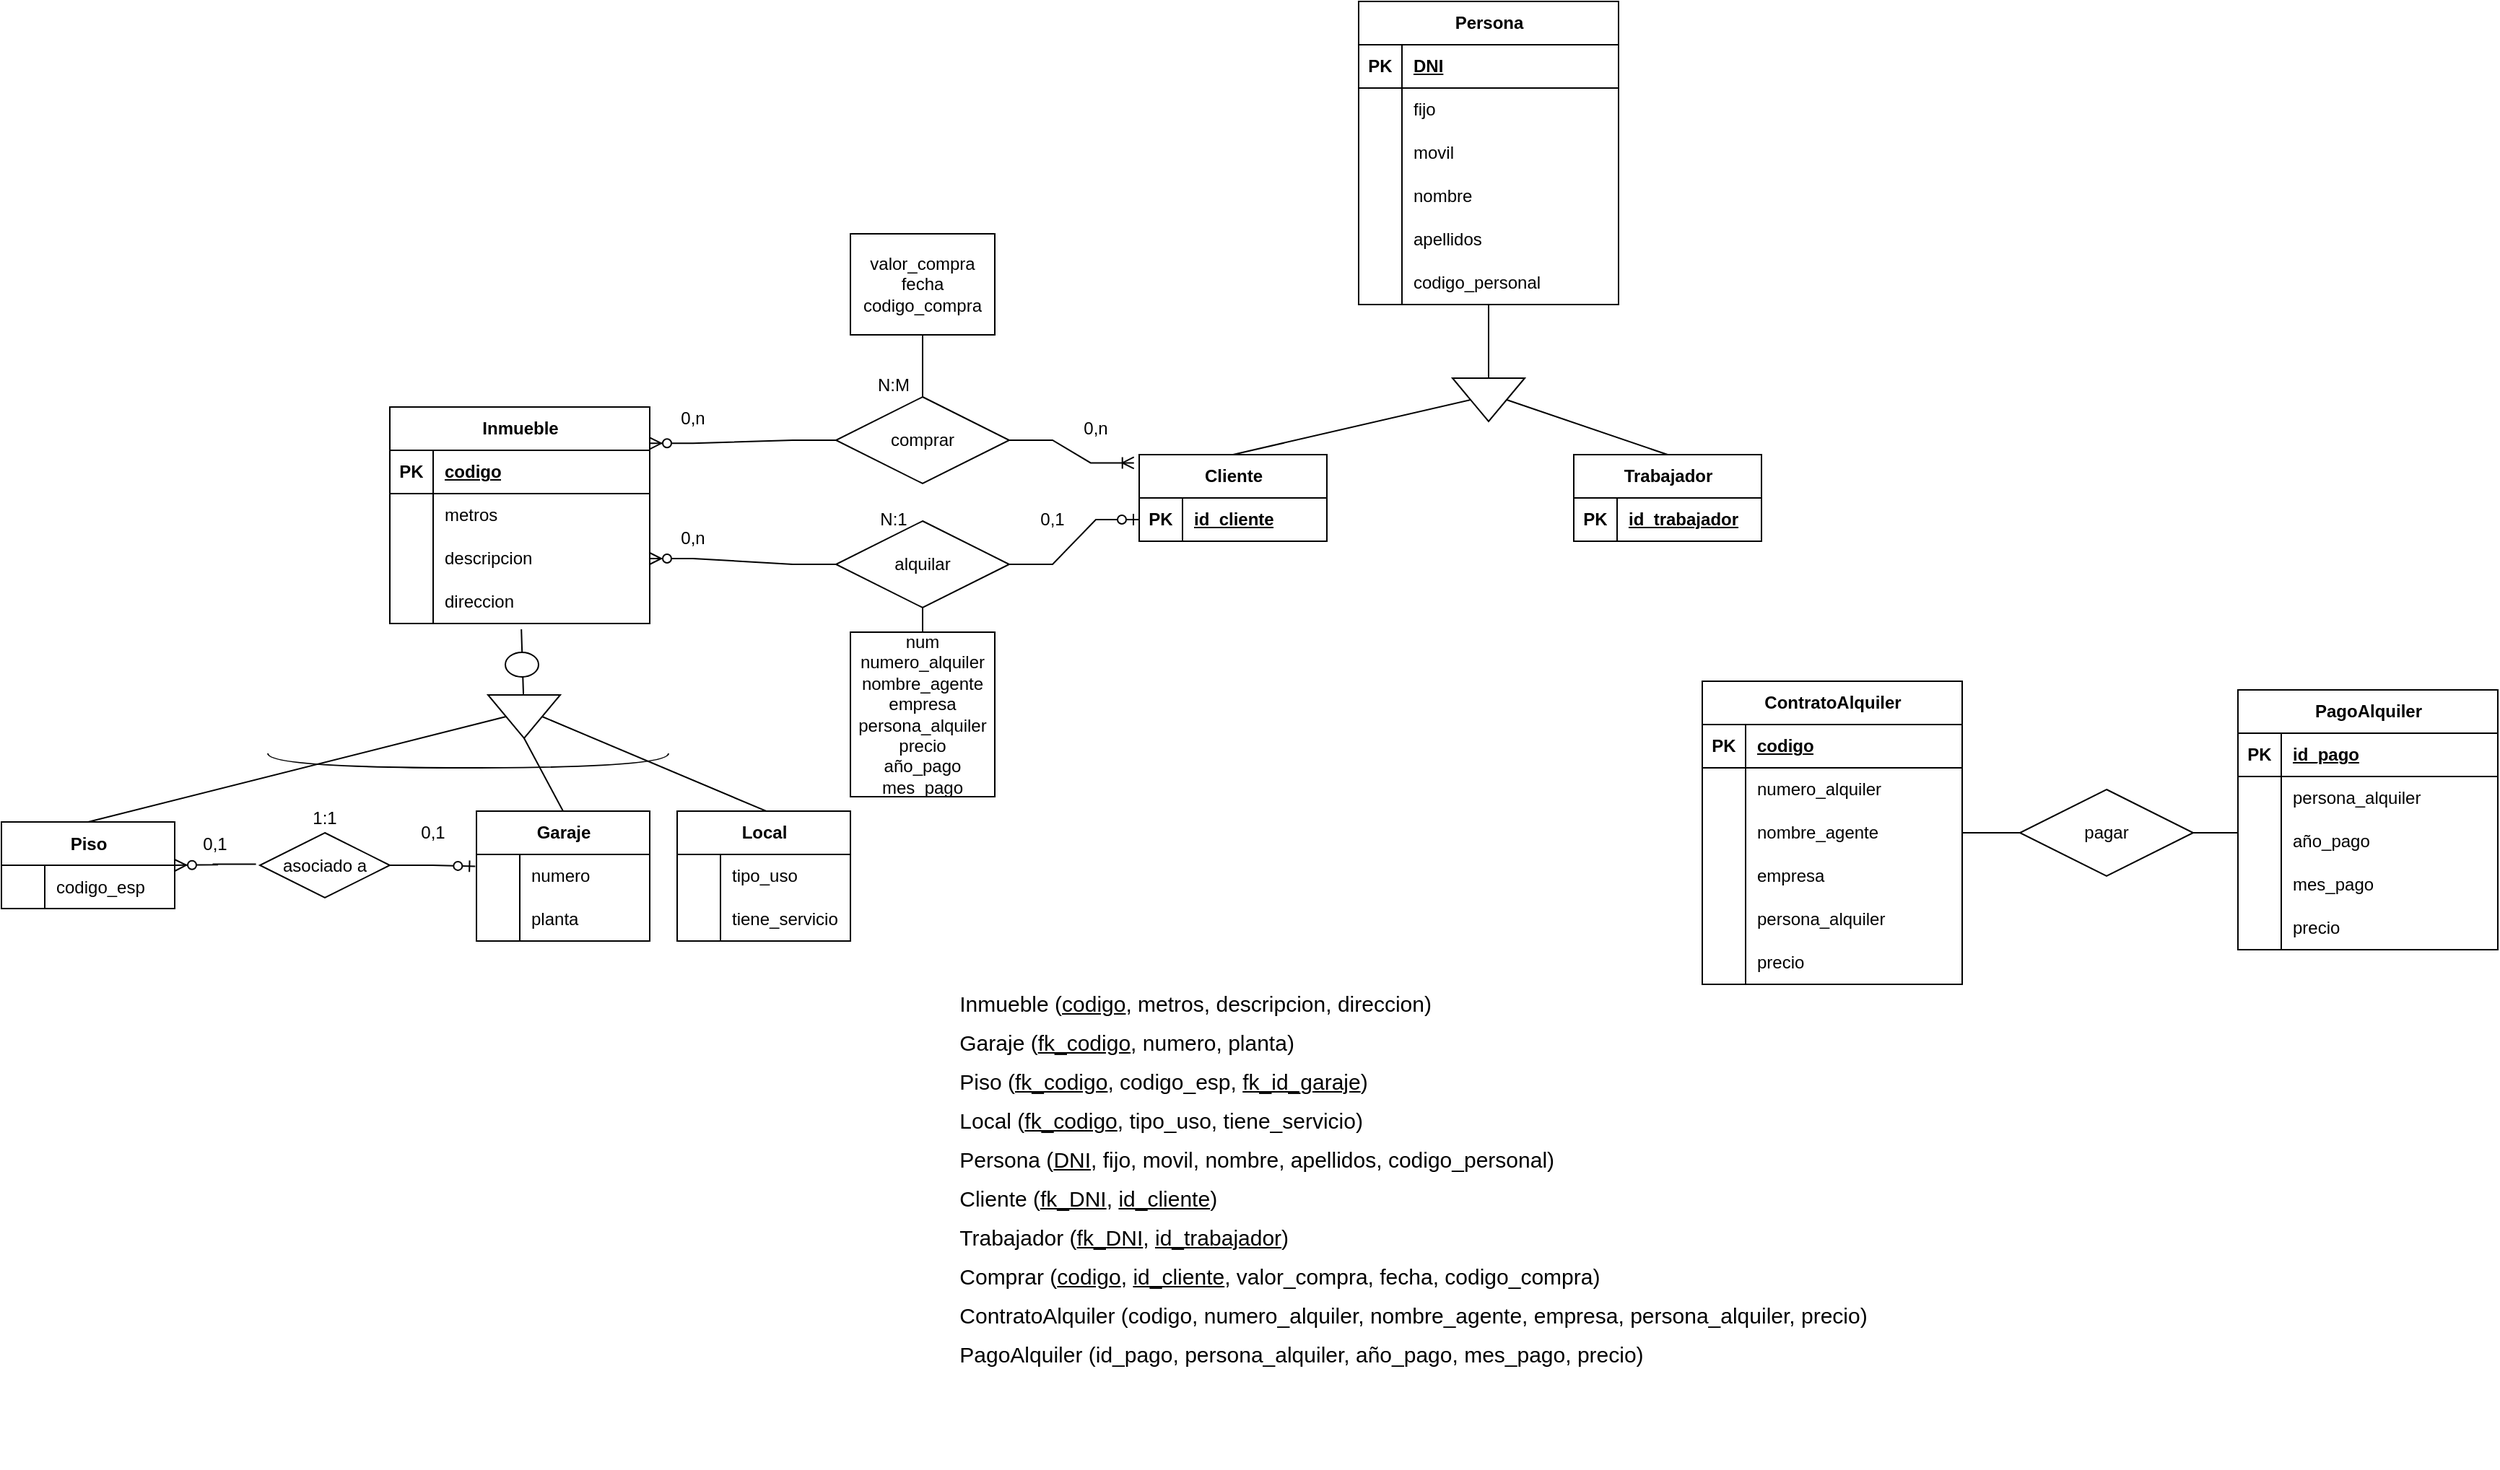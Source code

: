 <mxfile version="22.0.4" type="github">
  <diagram name="Page-1" id="FniZ9Z88-A0R60bmJ7kr">
    <mxGraphModel dx="2534" dy="1391" grid="1" gridSize="10" guides="1" tooltips="1" connect="1" arrows="1" fold="1" page="1" pageScale="1" pageWidth="827" pageHeight="1169" math="0" shadow="0">
      <root>
        <mxCell id="0" />
        <mxCell id="1" parent="0" />
        <mxCell id="lP4A1eq5XZ4R8JxoJVn--1" value="Inmueble" style="shape=table;startSize=30;container=1;collapsible=1;childLayout=tableLayout;fixedRows=1;rowLines=0;fontStyle=1;align=center;resizeLast=1;html=1;" parent="1" vertex="1">
          <mxGeometry x="321" y="360" width="180" height="150" as="geometry" />
        </mxCell>
        <mxCell id="lP4A1eq5XZ4R8JxoJVn--2" value="" style="shape=tableRow;horizontal=0;startSize=0;swimlaneHead=0;swimlaneBody=0;fillColor=none;collapsible=0;dropTarget=0;points=[[0,0.5],[1,0.5]];portConstraint=eastwest;top=0;left=0;right=0;bottom=1;" parent="lP4A1eq5XZ4R8JxoJVn--1" vertex="1">
          <mxGeometry y="30" width="180" height="30" as="geometry" />
        </mxCell>
        <mxCell id="lP4A1eq5XZ4R8JxoJVn--3" value="PK" style="shape=partialRectangle;connectable=0;fillColor=none;top=0;left=0;bottom=0;right=0;fontStyle=1;overflow=hidden;whiteSpace=wrap;html=1;" parent="lP4A1eq5XZ4R8JxoJVn--2" vertex="1">
          <mxGeometry width="30" height="30" as="geometry">
            <mxRectangle width="30" height="30" as="alternateBounds" />
          </mxGeometry>
        </mxCell>
        <mxCell id="lP4A1eq5XZ4R8JxoJVn--4" value="codigo" style="shape=partialRectangle;connectable=0;fillColor=none;top=0;left=0;bottom=0;right=0;align=left;spacingLeft=6;fontStyle=5;overflow=hidden;whiteSpace=wrap;html=1;" parent="lP4A1eq5XZ4R8JxoJVn--2" vertex="1">
          <mxGeometry x="30" width="150" height="30" as="geometry">
            <mxRectangle width="150" height="30" as="alternateBounds" />
          </mxGeometry>
        </mxCell>
        <mxCell id="lP4A1eq5XZ4R8JxoJVn--5" value="" style="shape=tableRow;horizontal=0;startSize=0;swimlaneHead=0;swimlaneBody=0;fillColor=none;collapsible=0;dropTarget=0;points=[[0,0.5],[1,0.5]];portConstraint=eastwest;top=0;left=0;right=0;bottom=0;" parent="lP4A1eq5XZ4R8JxoJVn--1" vertex="1">
          <mxGeometry y="60" width="180" height="30" as="geometry" />
        </mxCell>
        <mxCell id="lP4A1eq5XZ4R8JxoJVn--6" value="" style="shape=partialRectangle;connectable=0;fillColor=none;top=0;left=0;bottom=0;right=0;editable=1;overflow=hidden;whiteSpace=wrap;html=1;" parent="lP4A1eq5XZ4R8JxoJVn--5" vertex="1">
          <mxGeometry width="30" height="30" as="geometry">
            <mxRectangle width="30" height="30" as="alternateBounds" />
          </mxGeometry>
        </mxCell>
        <mxCell id="lP4A1eq5XZ4R8JxoJVn--7" value="metros" style="shape=partialRectangle;connectable=0;fillColor=none;top=0;left=0;bottom=0;right=0;align=left;spacingLeft=6;overflow=hidden;whiteSpace=wrap;html=1;" parent="lP4A1eq5XZ4R8JxoJVn--5" vertex="1">
          <mxGeometry x="30" width="150" height="30" as="geometry">
            <mxRectangle width="150" height="30" as="alternateBounds" />
          </mxGeometry>
        </mxCell>
        <mxCell id="lP4A1eq5XZ4R8JxoJVn--8" value="" style="shape=tableRow;horizontal=0;startSize=0;swimlaneHead=0;swimlaneBody=0;fillColor=none;collapsible=0;dropTarget=0;points=[[0,0.5],[1,0.5]];portConstraint=eastwest;top=0;left=0;right=0;bottom=0;" parent="lP4A1eq5XZ4R8JxoJVn--1" vertex="1">
          <mxGeometry y="90" width="180" height="30" as="geometry" />
        </mxCell>
        <mxCell id="lP4A1eq5XZ4R8JxoJVn--9" value="" style="shape=partialRectangle;connectable=0;fillColor=none;top=0;left=0;bottom=0;right=0;editable=1;overflow=hidden;whiteSpace=wrap;html=1;" parent="lP4A1eq5XZ4R8JxoJVn--8" vertex="1">
          <mxGeometry width="30" height="30" as="geometry">
            <mxRectangle width="30" height="30" as="alternateBounds" />
          </mxGeometry>
        </mxCell>
        <mxCell id="lP4A1eq5XZ4R8JxoJVn--10" value="descripcion" style="shape=partialRectangle;connectable=0;fillColor=none;top=0;left=0;bottom=0;right=0;align=left;spacingLeft=6;overflow=hidden;whiteSpace=wrap;html=1;" parent="lP4A1eq5XZ4R8JxoJVn--8" vertex="1">
          <mxGeometry x="30" width="150" height="30" as="geometry">
            <mxRectangle width="150" height="30" as="alternateBounds" />
          </mxGeometry>
        </mxCell>
        <mxCell id="lP4A1eq5XZ4R8JxoJVn--11" value="" style="shape=tableRow;horizontal=0;startSize=0;swimlaneHead=0;swimlaneBody=0;fillColor=none;collapsible=0;dropTarget=0;points=[[0,0.5],[1,0.5]];portConstraint=eastwest;top=0;left=0;right=0;bottom=0;" parent="lP4A1eq5XZ4R8JxoJVn--1" vertex="1">
          <mxGeometry y="120" width="180" height="30" as="geometry" />
        </mxCell>
        <mxCell id="lP4A1eq5XZ4R8JxoJVn--12" value="" style="shape=partialRectangle;connectable=0;fillColor=none;top=0;left=0;bottom=0;right=0;editable=1;overflow=hidden;whiteSpace=wrap;html=1;" parent="lP4A1eq5XZ4R8JxoJVn--11" vertex="1">
          <mxGeometry width="30" height="30" as="geometry">
            <mxRectangle width="30" height="30" as="alternateBounds" />
          </mxGeometry>
        </mxCell>
        <mxCell id="lP4A1eq5XZ4R8JxoJVn--13" value="direccion" style="shape=partialRectangle;connectable=0;fillColor=none;top=0;left=0;bottom=0;right=0;align=left;spacingLeft=6;overflow=hidden;whiteSpace=wrap;html=1;" parent="lP4A1eq5XZ4R8JxoJVn--11" vertex="1">
          <mxGeometry x="30" width="150" height="30" as="geometry">
            <mxRectangle width="150" height="30" as="alternateBounds" />
          </mxGeometry>
        </mxCell>
        <mxCell id="lP4A1eq5XZ4R8JxoJVn--14" value="Piso" style="shape=table;startSize=30;container=1;collapsible=1;childLayout=tableLayout;fixedRows=1;rowLines=0;fontStyle=1;align=center;resizeLast=1;html=1;" parent="1" vertex="1">
          <mxGeometry x="52" y="647.5" width="120" height="60" as="geometry" />
        </mxCell>
        <mxCell id="lP4A1eq5XZ4R8JxoJVn--18" value="" style="shape=tableRow;horizontal=0;startSize=0;swimlaneHead=0;swimlaneBody=0;fillColor=none;collapsible=0;dropTarget=0;points=[[0,0.5],[1,0.5]];portConstraint=eastwest;top=0;left=0;right=0;bottom=0;" parent="lP4A1eq5XZ4R8JxoJVn--14" vertex="1">
          <mxGeometry y="30" width="120" height="30" as="geometry" />
        </mxCell>
        <mxCell id="lP4A1eq5XZ4R8JxoJVn--19" value="" style="shape=partialRectangle;connectable=0;fillColor=none;top=0;left=0;bottom=0;right=0;editable=1;overflow=hidden;whiteSpace=wrap;html=1;" parent="lP4A1eq5XZ4R8JxoJVn--18" vertex="1">
          <mxGeometry width="30" height="30" as="geometry">
            <mxRectangle width="30" height="30" as="alternateBounds" />
          </mxGeometry>
        </mxCell>
        <mxCell id="lP4A1eq5XZ4R8JxoJVn--20" value="codigo_esp" style="shape=partialRectangle;connectable=0;fillColor=none;top=0;left=0;bottom=0;right=0;align=left;spacingLeft=6;overflow=hidden;whiteSpace=wrap;html=1;" parent="lP4A1eq5XZ4R8JxoJVn--18" vertex="1">
          <mxGeometry x="30" width="90" height="30" as="geometry">
            <mxRectangle width="90" height="30" as="alternateBounds" />
          </mxGeometry>
        </mxCell>
        <mxCell id="lP4A1eq5XZ4R8JxoJVn--41" value="Garaje" style="shape=table;startSize=30;container=1;collapsible=1;childLayout=tableLayout;fixedRows=1;rowLines=0;fontStyle=1;align=center;resizeLast=1;html=1;" parent="1" vertex="1">
          <mxGeometry x="381" y="640" width="120" height="90" as="geometry" />
        </mxCell>
        <mxCell id="lP4A1eq5XZ4R8JxoJVn--42" value="" style="shape=tableRow;horizontal=0;startSize=0;swimlaneHead=0;swimlaneBody=0;fillColor=none;collapsible=0;dropTarget=0;points=[[0,0.5],[1,0.5]];portConstraint=eastwest;top=0;left=0;right=0;bottom=0;" parent="lP4A1eq5XZ4R8JxoJVn--41" vertex="1">
          <mxGeometry y="30" width="120" height="30" as="geometry" />
        </mxCell>
        <mxCell id="lP4A1eq5XZ4R8JxoJVn--43" value="" style="shape=partialRectangle;connectable=0;fillColor=none;top=0;left=0;bottom=0;right=0;editable=1;overflow=hidden;whiteSpace=wrap;html=1;" parent="lP4A1eq5XZ4R8JxoJVn--42" vertex="1">
          <mxGeometry width="30" height="30" as="geometry">
            <mxRectangle width="30" height="30" as="alternateBounds" />
          </mxGeometry>
        </mxCell>
        <mxCell id="lP4A1eq5XZ4R8JxoJVn--44" value="numero" style="shape=partialRectangle;connectable=0;fillColor=none;top=0;left=0;bottom=0;right=0;align=left;spacingLeft=6;overflow=hidden;whiteSpace=wrap;html=1;" parent="lP4A1eq5XZ4R8JxoJVn--42" vertex="1">
          <mxGeometry x="30" width="90" height="30" as="geometry">
            <mxRectangle width="90" height="30" as="alternateBounds" />
          </mxGeometry>
        </mxCell>
        <mxCell id="lP4A1eq5XZ4R8JxoJVn--45" value="" style="shape=tableRow;horizontal=0;startSize=0;swimlaneHead=0;swimlaneBody=0;fillColor=none;collapsible=0;dropTarget=0;points=[[0,0.5],[1,0.5]];portConstraint=eastwest;top=0;left=0;right=0;bottom=0;" parent="lP4A1eq5XZ4R8JxoJVn--41" vertex="1">
          <mxGeometry y="60" width="120" height="30" as="geometry" />
        </mxCell>
        <mxCell id="lP4A1eq5XZ4R8JxoJVn--46" value="" style="shape=partialRectangle;connectable=0;fillColor=none;top=0;left=0;bottom=0;right=0;editable=1;overflow=hidden;whiteSpace=wrap;html=1;" parent="lP4A1eq5XZ4R8JxoJVn--45" vertex="1">
          <mxGeometry width="30" height="30" as="geometry">
            <mxRectangle width="30" height="30" as="alternateBounds" />
          </mxGeometry>
        </mxCell>
        <mxCell id="lP4A1eq5XZ4R8JxoJVn--47" value="planta" style="shape=partialRectangle;connectable=0;fillColor=none;top=0;left=0;bottom=0;right=0;align=left;spacingLeft=6;overflow=hidden;whiteSpace=wrap;html=1;" parent="lP4A1eq5XZ4R8JxoJVn--45" vertex="1">
          <mxGeometry x="30" width="90" height="30" as="geometry">
            <mxRectangle width="90" height="30" as="alternateBounds" />
          </mxGeometry>
        </mxCell>
        <mxCell id="lP4A1eq5XZ4R8JxoJVn--48" value="" style="triangle;whiteSpace=wrap;html=1;rotation=90;" parent="1" vertex="1">
          <mxGeometry x="399" y="549.5" width="30" height="50" as="geometry" />
        </mxCell>
        <mxCell id="lP4A1eq5XZ4R8JxoJVn--50" value="" style="endArrow=none;html=1;rounded=0;exitX=0.5;exitY=0;exitDx=0;exitDy=0;entryX=0.5;entryY=1;entryDx=0;entryDy=0;" parent="1" source="lP4A1eq5XZ4R8JxoJVn--14" target="lP4A1eq5XZ4R8JxoJVn--48" edge="1">
          <mxGeometry width="50" height="50" relative="1" as="geometry">
            <mxPoint x="390" y="570" as="sourcePoint" />
            <mxPoint x="440" y="520" as="targetPoint" />
          </mxGeometry>
        </mxCell>
        <mxCell id="lP4A1eq5XZ4R8JxoJVn--51" value="" style="endArrow=none;html=1;rounded=0;entryX=1;entryY=0.5;entryDx=0;entryDy=0;exitX=0.5;exitY=0;exitDx=0;exitDy=0;" parent="1" source="lP4A1eq5XZ4R8JxoJVn--41" target="lP4A1eq5XZ4R8JxoJVn--48" edge="1">
          <mxGeometry width="50" height="50" relative="1" as="geometry">
            <mxPoint x="417.231" y="642" as="sourcePoint" />
            <mxPoint x="412" y="570" as="targetPoint" />
          </mxGeometry>
        </mxCell>
        <mxCell id="lP4A1eq5XZ4R8JxoJVn--52" value="" style="endArrow=none;html=1;rounded=0;entryX=0.5;entryY=0;entryDx=0;entryDy=0;exitX=0.541;exitY=0.015;exitDx=0;exitDy=0;exitPerimeter=0;" parent="1" source="lP4A1eq5XZ4R8JxoJVn--118" target="lP4A1eq5XZ4R8JxoJVn--48" edge="1">
          <mxGeometry width="50" height="50" relative="1" as="geometry">
            <mxPoint x="428" y="652" as="sourcePoint" />
            <mxPoint x="424" y="585" as="targetPoint" />
          </mxGeometry>
        </mxCell>
        <mxCell id="lP4A1eq5XZ4R8JxoJVn--54" value="" style="shape=requiredInterface;html=1;verticalLabelPosition=bottom;sketch=0;rotation=90;" parent="1" vertex="1">
          <mxGeometry x="370.25" y="466.25" width="10" height="277.5" as="geometry" />
        </mxCell>
        <mxCell id="lP4A1eq5XZ4R8JxoJVn--61" value="" style="endArrow=none;html=1;rounded=0;entryX=0.506;entryY=1.134;entryDx=0;entryDy=0;entryPerimeter=0;" parent="1" source="lP4A1eq5XZ4R8JxoJVn--48" target="lP4A1eq5XZ4R8JxoJVn--11" edge="1">
          <mxGeometry width="50" height="50" relative="1" as="geometry">
            <mxPoint x="390" y="570" as="sourcePoint" />
            <mxPoint x="440" y="520" as="targetPoint" />
          </mxGeometry>
        </mxCell>
        <mxCell id="lP4A1eq5XZ4R8JxoJVn--57" value="" style="ellipse;whiteSpace=wrap;html=1;" parent="1" vertex="1">
          <mxGeometry x="401" y="530" width="23" height="17" as="geometry" />
        </mxCell>
        <mxCell id="lP4A1eq5XZ4R8JxoJVn--63" value="comprar" style="shape=rhombus;perimeter=rhombusPerimeter;whiteSpace=wrap;html=1;align=center;" parent="1" vertex="1">
          <mxGeometry x="630" y="353" width="120" height="60" as="geometry" />
        </mxCell>
        <mxCell id="lP4A1eq5XZ4R8JxoJVn--64" value="alquilar" style="shape=rhombus;perimeter=rhombusPerimeter;whiteSpace=wrap;html=1;align=center;" parent="1" vertex="1">
          <mxGeometry x="630" y="439" width="120" height="60" as="geometry" />
        </mxCell>
        <mxCell id="lP4A1eq5XZ4R8JxoJVn--66" value="" style="edgeStyle=entityRelationEdgeStyle;fontSize=12;html=1;endArrow=ERzeroToMany;endFill=1;rounded=0;entryX=1;entryY=-0.162;entryDx=0;entryDy=0;entryPerimeter=0;exitX=0;exitY=0.5;exitDx=0;exitDy=0;" parent="1" source="lP4A1eq5XZ4R8JxoJVn--63" target="lP4A1eq5XZ4R8JxoJVn--2" edge="1">
          <mxGeometry width="100" height="100" relative="1" as="geometry">
            <mxPoint x="360" y="490" as="sourcePoint" />
            <mxPoint x="460" y="390" as="targetPoint" />
          </mxGeometry>
        </mxCell>
        <mxCell id="lP4A1eq5XZ4R8JxoJVn--67" value="valor_compra&lt;br&gt;fecha&lt;br&gt;codigo_compra" style="whiteSpace=wrap;html=1;align=center;" parent="1" vertex="1">
          <mxGeometry x="640" y="240" width="100" height="70" as="geometry" />
        </mxCell>
        <mxCell id="lP4A1eq5XZ4R8JxoJVn--68" value="" style="endArrow=none;html=1;rounded=0;entryX=0.5;entryY=1;entryDx=0;entryDy=0;" parent="1" source="lP4A1eq5XZ4R8JxoJVn--63" target="lP4A1eq5XZ4R8JxoJVn--67" edge="1">
          <mxGeometry width="50" height="50" relative="1" as="geometry">
            <mxPoint x="390" y="460" as="sourcePoint" />
            <mxPoint x="440" y="410" as="targetPoint" />
          </mxGeometry>
        </mxCell>
        <mxCell id="lP4A1eq5XZ4R8JxoJVn--69" value="Cliente" style="shape=table;startSize=30;container=1;collapsible=1;childLayout=tableLayout;fixedRows=1;rowLines=0;fontStyle=1;align=center;resizeLast=1;html=1;" parent="1" vertex="1">
          <mxGeometry x="840" y="393" width="130" height="60" as="geometry" />
        </mxCell>
        <mxCell id="lP4A1eq5XZ4R8JxoJVn--70" value="" style="shape=tableRow;horizontal=0;startSize=0;swimlaneHead=0;swimlaneBody=0;fillColor=none;collapsible=0;dropTarget=0;points=[[0,0.5],[1,0.5]];portConstraint=eastwest;top=0;left=0;right=0;bottom=1;" parent="lP4A1eq5XZ4R8JxoJVn--69" vertex="1">
          <mxGeometry y="30" width="130" height="30" as="geometry" />
        </mxCell>
        <mxCell id="lP4A1eq5XZ4R8JxoJVn--71" value="PK" style="shape=partialRectangle;connectable=0;fillColor=none;top=0;left=0;bottom=0;right=0;fontStyle=1;overflow=hidden;whiteSpace=wrap;html=1;" parent="lP4A1eq5XZ4R8JxoJVn--70" vertex="1">
          <mxGeometry width="30" height="30" as="geometry">
            <mxRectangle width="30" height="30" as="alternateBounds" />
          </mxGeometry>
        </mxCell>
        <mxCell id="lP4A1eq5XZ4R8JxoJVn--72" value="id_cliente" style="shape=partialRectangle;connectable=0;fillColor=none;top=0;left=0;bottom=0;right=0;align=left;spacingLeft=6;fontStyle=5;overflow=hidden;whiteSpace=wrap;html=1;" parent="lP4A1eq5XZ4R8JxoJVn--70" vertex="1">
          <mxGeometry x="30" width="100" height="30" as="geometry">
            <mxRectangle width="100" height="30" as="alternateBounds" />
          </mxGeometry>
        </mxCell>
        <mxCell id="lP4A1eq5XZ4R8JxoJVn--82" value="" style="edgeStyle=entityRelationEdgeStyle;fontSize=12;html=1;endArrow=ERoneToMany;rounded=0;entryX=-0.028;entryY=0.095;entryDx=0;entryDy=0;exitX=1;exitY=0.5;exitDx=0;exitDy=0;entryPerimeter=0;" parent="1" source="lP4A1eq5XZ4R8JxoJVn--63" target="lP4A1eq5XZ4R8JxoJVn--69" edge="1">
          <mxGeometry width="100" height="100" relative="1" as="geometry">
            <mxPoint x="360" y="490" as="sourcePoint" />
            <mxPoint x="460" y="390" as="targetPoint" />
          </mxGeometry>
        </mxCell>
        <mxCell id="lP4A1eq5XZ4R8JxoJVn--83" value="" style="edgeStyle=entityRelationEdgeStyle;fontSize=12;html=1;endArrow=ERzeroToOne;endFill=1;rounded=0;exitX=1;exitY=0.5;exitDx=0;exitDy=0;" parent="1" source="lP4A1eq5XZ4R8JxoJVn--64" target="lP4A1eq5XZ4R8JxoJVn--70" edge="1">
          <mxGeometry width="100" height="100" relative="1" as="geometry">
            <mxPoint x="360" y="490" as="sourcePoint" />
            <mxPoint x="460" y="390" as="targetPoint" />
          </mxGeometry>
        </mxCell>
        <mxCell id="lP4A1eq5XZ4R8JxoJVn--84" value="" style="edgeStyle=entityRelationEdgeStyle;fontSize=12;html=1;endArrow=ERzeroToMany;endFill=1;rounded=0;entryX=1;entryY=0.5;entryDx=0;entryDy=0;" parent="1" source="lP4A1eq5XZ4R8JxoJVn--64" target="lP4A1eq5XZ4R8JxoJVn--8" edge="1">
          <mxGeometry width="100" height="100" relative="1" as="geometry">
            <mxPoint x="360" y="490" as="sourcePoint" />
            <mxPoint x="460" y="390" as="targetPoint" />
          </mxGeometry>
        </mxCell>
        <mxCell id="lP4A1eq5XZ4R8JxoJVn--85" value="Persona" style="shape=table;startSize=30;container=1;collapsible=1;childLayout=tableLayout;fixedRows=1;rowLines=0;fontStyle=1;align=center;resizeLast=1;html=1;" parent="1" vertex="1">
          <mxGeometry x="992" y="79" width="180" height="210" as="geometry" />
        </mxCell>
        <mxCell id="lP4A1eq5XZ4R8JxoJVn--86" value="" style="shape=tableRow;horizontal=0;startSize=0;swimlaneHead=0;swimlaneBody=0;fillColor=none;collapsible=0;dropTarget=0;points=[[0,0.5],[1,0.5]];portConstraint=eastwest;top=0;left=0;right=0;bottom=1;" parent="lP4A1eq5XZ4R8JxoJVn--85" vertex="1">
          <mxGeometry y="30" width="180" height="30" as="geometry" />
        </mxCell>
        <mxCell id="lP4A1eq5XZ4R8JxoJVn--87" value="PK" style="shape=partialRectangle;connectable=0;fillColor=none;top=0;left=0;bottom=0;right=0;fontStyle=1;overflow=hidden;whiteSpace=wrap;html=1;" parent="lP4A1eq5XZ4R8JxoJVn--86" vertex="1">
          <mxGeometry width="30" height="30" as="geometry">
            <mxRectangle width="30" height="30" as="alternateBounds" />
          </mxGeometry>
        </mxCell>
        <mxCell id="lP4A1eq5XZ4R8JxoJVn--88" value="DNI" style="shape=partialRectangle;connectable=0;fillColor=none;top=0;left=0;bottom=0;right=0;align=left;spacingLeft=6;fontStyle=5;overflow=hidden;whiteSpace=wrap;html=1;" parent="lP4A1eq5XZ4R8JxoJVn--86" vertex="1">
          <mxGeometry x="30" width="150" height="30" as="geometry">
            <mxRectangle width="150" height="30" as="alternateBounds" />
          </mxGeometry>
        </mxCell>
        <mxCell id="lP4A1eq5XZ4R8JxoJVn--89" value="" style="shape=tableRow;horizontal=0;startSize=0;swimlaneHead=0;swimlaneBody=0;fillColor=none;collapsible=0;dropTarget=0;points=[[0,0.5],[1,0.5]];portConstraint=eastwest;top=0;left=0;right=0;bottom=0;" parent="lP4A1eq5XZ4R8JxoJVn--85" vertex="1">
          <mxGeometry y="60" width="180" height="30" as="geometry" />
        </mxCell>
        <mxCell id="lP4A1eq5XZ4R8JxoJVn--90" value="" style="shape=partialRectangle;connectable=0;fillColor=none;top=0;left=0;bottom=0;right=0;editable=1;overflow=hidden;whiteSpace=wrap;html=1;" parent="lP4A1eq5XZ4R8JxoJVn--89" vertex="1">
          <mxGeometry width="30" height="30" as="geometry">
            <mxRectangle width="30" height="30" as="alternateBounds" />
          </mxGeometry>
        </mxCell>
        <mxCell id="lP4A1eq5XZ4R8JxoJVn--91" value="fijo" style="shape=partialRectangle;connectable=0;fillColor=none;top=0;left=0;bottom=0;right=0;align=left;spacingLeft=6;overflow=hidden;whiteSpace=wrap;html=1;" parent="lP4A1eq5XZ4R8JxoJVn--89" vertex="1">
          <mxGeometry x="30" width="150" height="30" as="geometry">
            <mxRectangle width="150" height="30" as="alternateBounds" />
          </mxGeometry>
        </mxCell>
        <mxCell id="lP4A1eq5XZ4R8JxoJVn--92" value="" style="shape=tableRow;horizontal=0;startSize=0;swimlaneHead=0;swimlaneBody=0;fillColor=none;collapsible=0;dropTarget=0;points=[[0,0.5],[1,0.5]];portConstraint=eastwest;top=0;left=0;right=0;bottom=0;" parent="lP4A1eq5XZ4R8JxoJVn--85" vertex="1">
          <mxGeometry y="90" width="180" height="30" as="geometry" />
        </mxCell>
        <mxCell id="lP4A1eq5XZ4R8JxoJVn--93" value="" style="shape=partialRectangle;connectable=0;fillColor=none;top=0;left=0;bottom=0;right=0;editable=1;overflow=hidden;whiteSpace=wrap;html=1;" parent="lP4A1eq5XZ4R8JxoJVn--92" vertex="1">
          <mxGeometry width="30" height="30" as="geometry">
            <mxRectangle width="30" height="30" as="alternateBounds" />
          </mxGeometry>
        </mxCell>
        <mxCell id="lP4A1eq5XZ4R8JxoJVn--94" value="movil" style="shape=partialRectangle;connectable=0;fillColor=none;top=0;left=0;bottom=0;right=0;align=left;spacingLeft=6;overflow=hidden;whiteSpace=wrap;html=1;" parent="lP4A1eq5XZ4R8JxoJVn--92" vertex="1">
          <mxGeometry x="30" width="150" height="30" as="geometry">
            <mxRectangle width="150" height="30" as="alternateBounds" />
          </mxGeometry>
        </mxCell>
        <mxCell id="lP4A1eq5XZ4R8JxoJVn--95" value="" style="shape=tableRow;horizontal=0;startSize=0;swimlaneHead=0;swimlaneBody=0;fillColor=none;collapsible=0;dropTarget=0;points=[[0,0.5],[1,0.5]];portConstraint=eastwest;top=0;left=0;right=0;bottom=0;" parent="lP4A1eq5XZ4R8JxoJVn--85" vertex="1">
          <mxGeometry y="120" width="180" height="30" as="geometry" />
        </mxCell>
        <mxCell id="lP4A1eq5XZ4R8JxoJVn--96" value="" style="shape=partialRectangle;connectable=0;fillColor=none;top=0;left=0;bottom=0;right=0;editable=1;overflow=hidden;whiteSpace=wrap;html=1;" parent="lP4A1eq5XZ4R8JxoJVn--95" vertex="1">
          <mxGeometry width="30" height="30" as="geometry">
            <mxRectangle width="30" height="30" as="alternateBounds" />
          </mxGeometry>
        </mxCell>
        <mxCell id="lP4A1eq5XZ4R8JxoJVn--97" value="nombre" style="shape=partialRectangle;connectable=0;fillColor=none;top=0;left=0;bottom=0;right=0;align=left;spacingLeft=6;overflow=hidden;whiteSpace=wrap;html=1;" parent="lP4A1eq5XZ4R8JxoJVn--95" vertex="1">
          <mxGeometry x="30" width="150" height="30" as="geometry">
            <mxRectangle width="150" height="30" as="alternateBounds" />
          </mxGeometry>
        </mxCell>
        <mxCell id="lP4A1eq5XZ4R8JxoJVn--98" value="" style="shape=tableRow;horizontal=0;startSize=0;swimlaneHead=0;swimlaneBody=0;fillColor=none;collapsible=0;dropTarget=0;points=[[0,0.5],[1,0.5]];portConstraint=eastwest;top=0;left=0;right=0;bottom=0;" parent="lP4A1eq5XZ4R8JxoJVn--85" vertex="1">
          <mxGeometry y="150" width="180" height="30" as="geometry" />
        </mxCell>
        <mxCell id="lP4A1eq5XZ4R8JxoJVn--99" value="" style="shape=partialRectangle;connectable=0;fillColor=none;top=0;left=0;bottom=0;right=0;editable=1;overflow=hidden;whiteSpace=wrap;html=1;" parent="lP4A1eq5XZ4R8JxoJVn--98" vertex="1">
          <mxGeometry width="30" height="30" as="geometry">
            <mxRectangle width="30" height="30" as="alternateBounds" />
          </mxGeometry>
        </mxCell>
        <mxCell id="lP4A1eq5XZ4R8JxoJVn--100" value="apellidos" style="shape=partialRectangle;connectable=0;fillColor=none;top=0;left=0;bottom=0;right=0;align=left;spacingLeft=6;overflow=hidden;whiteSpace=wrap;html=1;" parent="lP4A1eq5XZ4R8JxoJVn--98" vertex="1">
          <mxGeometry x="30" width="150" height="30" as="geometry">
            <mxRectangle width="150" height="30" as="alternateBounds" />
          </mxGeometry>
        </mxCell>
        <mxCell id="lP4A1eq5XZ4R8JxoJVn--105" value="" style="shape=tableRow;horizontal=0;startSize=0;swimlaneHead=0;swimlaneBody=0;fillColor=none;collapsible=0;dropTarget=0;points=[[0,0.5],[1,0.5]];portConstraint=eastwest;top=0;left=0;right=0;bottom=0;" parent="lP4A1eq5XZ4R8JxoJVn--85" vertex="1">
          <mxGeometry y="180" width="180" height="30" as="geometry" />
        </mxCell>
        <mxCell id="lP4A1eq5XZ4R8JxoJVn--106" value="" style="shape=partialRectangle;connectable=0;fillColor=none;top=0;left=0;bottom=0;right=0;editable=1;overflow=hidden;whiteSpace=wrap;html=1;" parent="lP4A1eq5XZ4R8JxoJVn--105" vertex="1">
          <mxGeometry width="30" height="30" as="geometry">
            <mxRectangle width="30" height="30" as="alternateBounds" />
          </mxGeometry>
        </mxCell>
        <mxCell id="lP4A1eq5XZ4R8JxoJVn--107" value="codigo_personal" style="shape=partialRectangle;connectable=0;fillColor=none;top=0;left=0;bottom=0;right=0;align=left;spacingLeft=6;overflow=hidden;whiteSpace=wrap;html=1;" parent="lP4A1eq5XZ4R8JxoJVn--105" vertex="1">
          <mxGeometry x="30" width="150" height="30" as="geometry">
            <mxRectangle width="150" height="30" as="alternateBounds" />
          </mxGeometry>
        </mxCell>
        <mxCell id="lP4A1eq5XZ4R8JxoJVn--101" value="Trabajador" style="shape=table;startSize=30;container=1;collapsible=1;childLayout=tableLayout;fixedRows=1;rowLines=0;fontStyle=1;align=center;resizeLast=1;html=1;" parent="1" vertex="1">
          <mxGeometry x="1141" y="393" width="130" height="60" as="geometry" />
        </mxCell>
        <mxCell id="lP4A1eq5XZ4R8JxoJVn--102" value="" style="shape=tableRow;horizontal=0;startSize=0;swimlaneHead=0;swimlaneBody=0;fillColor=none;collapsible=0;dropTarget=0;points=[[0,0.5],[1,0.5]];portConstraint=eastwest;top=0;left=0;right=0;bottom=1;" parent="lP4A1eq5XZ4R8JxoJVn--101" vertex="1">
          <mxGeometry y="30" width="130" height="30" as="geometry" />
        </mxCell>
        <mxCell id="lP4A1eq5XZ4R8JxoJVn--103" value="PK" style="shape=partialRectangle;connectable=0;fillColor=none;top=0;left=0;bottom=0;right=0;fontStyle=1;overflow=hidden;whiteSpace=wrap;html=1;" parent="lP4A1eq5XZ4R8JxoJVn--102" vertex="1">
          <mxGeometry width="30" height="30" as="geometry">
            <mxRectangle width="30" height="30" as="alternateBounds" />
          </mxGeometry>
        </mxCell>
        <mxCell id="lP4A1eq5XZ4R8JxoJVn--104" value="id_trabajador" style="shape=partialRectangle;connectable=0;fillColor=none;top=0;left=0;bottom=0;right=0;align=left;spacingLeft=6;fontStyle=5;overflow=hidden;whiteSpace=wrap;html=1;" parent="lP4A1eq5XZ4R8JxoJVn--102" vertex="1">
          <mxGeometry x="30" width="100" height="30" as="geometry">
            <mxRectangle width="100" height="30" as="alternateBounds" />
          </mxGeometry>
        </mxCell>
        <mxCell id="lP4A1eq5XZ4R8JxoJVn--108" value="" style="triangle;whiteSpace=wrap;html=1;rotation=90;" parent="1" vertex="1">
          <mxGeometry x="1067" y="330" width="30" height="50" as="geometry" />
        </mxCell>
        <mxCell id="lP4A1eq5XZ4R8JxoJVn--113" value="" style="endArrow=none;html=1;rounded=0;entryX=0.5;entryY=1;entryDx=0;entryDy=0;exitX=0.5;exitY=0;exitDx=0;exitDy=0;" parent="1" source="lP4A1eq5XZ4R8JxoJVn--69" target="lP4A1eq5XZ4R8JxoJVn--108" edge="1">
          <mxGeometry width="50" height="50" relative="1" as="geometry">
            <mxPoint x="720" y="460" as="sourcePoint" />
            <mxPoint x="770" y="410" as="targetPoint" />
          </mxGeometry>
        </mxCell>
        <mxCell id="lP4A1eq5XZ4R8JxoJVn--114" value="" style="endArrow=none;html=1;rounded=0;entryX=0.5;entryY=0;entryDx=0;entryDy=0;exitX=0.5;exitY=0;exitDx=0;exitDy=0;" parent="1" source="lP4A1eq5XZ4R8JxoJVn--101" target="lP4A1eq5XZ4R8JxoJVn--108" edge="1">
          <mxGeometry width="50" height="50" relative="1" as="geometry">
            <mxPoint x="720" y="460" as="sourcePoint" />
            <mxPoint x="770" y="410" as="targetPoint" />
          </mxGeometry>
        </mxCell>
        <mxCell id="lP4A1eq5XZ4R8JxoJVn--115" value="" style="endArrow=none;html=1;rounded=0;exitX=0;exitY=0.5;exitDx=0;exitDy=0;" parent="1" source="lP4A1eq5XZ4R8JxoJVn--108" target="lP4A1eq5XZ4R8JxoJVn--105" edge="1">
          <mxGeometry width="50" height="50" relative="1" as="geometry">
            <mxPoint x="720" y="460" as="sourcePoint" />
            <mxPoint x="770" y="410" as="targetPoint" />
          </mxGeometry>
        </mxCell>
        <mxCell id="lP4A1eq5XZ4R8JxoJVn--116" value="asociado a" style="shape=rhombus;perimeter=rhombusPerimeter;whiteSpace=wrap;html=1;align=center;" parent="1" vertex="1">
          <mxGeometry x="231" y="655" width="90" height="45" as="geometry" />
        </mxCell>
        <mxCell id="lP4A1eq5XZ4R8JxoJVn--118" value="Local" style="shape=table;startSize=30;container=1;collapsible=1;childLayout=tableLayout;fixedRows=1;rowLines=0;fontStyle=1;align=center;resizeLast=1;html=1;" parent="1" vertex="1">
          <mxGeometry x="520" y="640" width="120" height="90" as="geometry" />
        </mxCell>
        <mxCell id="lP4A1eq5XZ4R8JxoJVn--119" value="" style="shape=tableRow;horizontal=0;startSize=0;swimlaneHead=0;swimlaneBody=0;fillColor=none;collapsible=0;dropTarget=0;points=[[0,0.5],[1,0.5]];portConstraint=eastwest;top=0;left=0;right=0;bottom=0;" parent="lP4A1eq5XZ4R8JxoJVn--118" vertex="1">
          <mxGeometry y="30" width="120" height="30" as="geometry" />
        </mxCell>
        <mxCell id="lP4A1eq5XZ4R8JxoJVn--120" value="" style="shape=partialRectangle;connectable=0;fillColor=none;top=0;left=0;bottom=0;right=0;editable=1;overflow=hidden;whiteSpace=wrap;html=1;" parent="lP4A1eq5XZ4R8JxoJVn--119" vertex="1">
          <mxGeometry width="30" height="30" as="geometry">
            <mxRectangle width="30" height="30" as="alternateBounds" />
          </mxGeometry>
        </mxCell>
        <mxCell id="lP4A1eq5XZ4R8JxoJVn--121" value="tipo_uso" style="shape=partialRectangle;connectable=0;fillColor=none;top=0;left=0;bottom=0;right=0;align=left;spacingLeft=6;overflow=hidden;whiteSpace=wrap;html=1;" parent="lP4A1eq5XZ4R8JxoJVn--119" vertex="1">
          <mxGeometry x="30" width="90" height="30" as="geometry">
            <mxRectangle width="90" height="30" as="alternateBounds" />
          </mxGeometry>
        </mxCell>
        <mxCell id="lP4A1eq5XZ4R8JxoJVn--122" value="" style="shape=tableRow;horizontal=0;startSize=0;swimlaneHead=0;swimlaneBody=0;fillColor=none;collapsible=0;dropTarget=0;points=[[0,0.5],[1,0.5]];portConstraint=eastwest;top=0;left=0;right=0;bottom=0;" parent="lP4A1eq5XZ4R8JxoJVn--118" vertex="1">
          <mxGeometry y="60" width="120" height="30" as="geometry" />
        </mxCell>
        <mxCell id="lP4A1eq5XZ4R8JxoJVn--123" value="" style="shape=partialRectangle;connectable=0;fillColor=none;top=0;left=0;bottom=0;right=0;editable=1;overflow=hidden;whiteSpace=wrap;html=1;" parent="lP4A1eq5XZ4R8JxoJVn--122" vertex="1">
          <mxGeometry width="30" height="30" as="geometry">
            <mxRectangle width="30" height="30" as="alternateBounds" />
          </mxGeometry>
        </mxCell>
        <mxCell id="lP4A1eq5XZ4R8JxoJVn--124" value="tiene_servicio" style="shape=partialRectangle;connectable=0;fillColor=none;top=0;left=0;bottom=0;right=0;align=left;spacingLeft=6;overflow=hidden;whiteSpace=wrap;html=1;" parent="lP4A1eq5XZ4R8JxoJVn--122" vertex="1">
          <mxGeometry x="30" width="90" height="30" as="geometry">
            <mxRectangle width="90" height="30" as="alternateBounds" />
          </mxGeometry>
        </mxCell>
        <mxCell id="lP4A1eq5XZ4R8JxoJVn--125" value="" style="edgeStyle=entityRelationEdgeStyle;fontSize=12;html=1;endArrow=ERzeroToOne;endFill=1;rounded=0;entryX=-0.007;entryY=0.276;entryDx=0;entryDy=0;entryPerimeter=0;exitX=1;exitY=0.5;exitDx=0;exitDy=0;" parent="1" source="lP4A1eq5XZ4R8JxoJVn--116" target="lP4A1eq5XZ4R8JxoJVn--42" edge="1">
          <mxGeometry width="100" height="100" relative="1" as="geometry">
            <mxPoint x="300" y="740" as="sourcePoint" />
            <mxPoint x="400" y="640" as="targetPoint" />
          </mxGeometry>
        </mxCell>
        <mxCell id="lP4A1eq5XZ4R8JxoJVn--127" value="" style="edgeStyle=entityRelationEdgeStyle;fontSize=12;html=1;endArrow=ERzeroToMany;endFill=1;rounded=0;exitX=-0.03;exitY=0.482;exitDx=0;exitDy=0;exitPerimeter=0;entryX=1;entryY=0.5;entryDx=0;entryDy=0;" parent="1" source="lP4A1eq5XZ4R8JxoJVn--116" target="lP4A1eq5XZ4R8JxoJVn--14" edge="1">
          <mxGeometry width="100" height="100" relative="1" as="geometry">
            <mxPoint x="300" y="740" as="sourcePoint" />
            <mxPoint x="400" y="640" as="targetPoint" />
          </mxGeometry>
        </mxCell>
        <mxCell id="lP4A1eq5XZ4R8JxoJVn--128" value="num&lt;br&gt;numero_alquiler&lt;br&gt;nombre_agente&lt;br&gt;empresa&lt;br&gt;persona_alquiler&lt;br&gt;precio&lt;br&gt;año_pago&lt;br&gt;mes_pago" style="whiteSpace=wrap;html=1;align=center;" parent="1" vertex="1">
          <mxGeometry x="640" y="516" width="100" height="114" as="geometry" />
        </mxCell>
        <mxCell id="lP4A1eq5XZ4R8JxoJVn--129" value="" style="endArrow=none;html=1;rounded=0;entryX=0.5;entryY=1;entryDx=0;entryDy=0;exitX=0.5;exitY=0;exitDx=0;exitDy=0;" parent="1" source="lP4A1eq5XZ4R8JxoJVn--128" target="lP4A1eq5XZ4R8JxoJVn--64" edge="1">
          <mxGeometry width="50" height="50" relative="1" as="geometry">
            <mxPoint x="390" y="510" as="sourcePoint" />
            <mxPoint x="440" y="460" as="targetPoint" />
          </mxGeometry>
        </mxCell>
        <mxCell id="VBWE8knmfxdJSrW7r9KL-1" value="0,n" style="text;html=1;strokeColor=none;fillColor=none;align=center;verticalAlign=middle;whiteSpace=wrap;rounded=0;" parent="1" vertex="1">
          <mxGeometry x="501" y="353" width="60" height="30" as="geometry" />
        </mxCell>
        <mxCell id="VBWE8knmfxdJSrW7r9KL-2" value="0,n" style="text;html=1;strokeColor=none;fillColor=none;align=center;verticalAlign=middle;whiteSpace=wrap;rounded=0;" parent="1" vertex="1">
          <mxGeometry x="501" y="436.25" width="60" height="30" as="geometry" />
        </mxCell>
        <mxCell id="VBWE8knmfxdJSrW7r9KL-3" value="0,n" style="text;html=1;strokeColor=none;fillColor=none;align=center;verticalAlign=middle;whiteSpace=wrap;rounded=0;" parent="1" vertex="1">
          <mxGeometry x="780" y="360" width="60" height="30" as="geometry" />
        </mxCell>
        <mxCell id="VBWE8knmfxdJSrW7r9KL-4" value="0,1" style="text;html=1;strokeColor=none;fillColor=none;align=center;verticalAlign=middle;whiteSpace=wrap;rounded=0;" parent="1" vertex="1">
          <mxGeometry x="750" y="423" width="60" height="30" as="geometry" />
        </mxCell>
        <mxCell id="VBWE8knmfxdJSrW7r9KL-5" value="N:M" style="text;html=1;strokeColor=none;fillColor=none;align=center;verticalAlign=middle;whiteSpace=wrap;rounded=0;" parent="1" vertex="1">
          <mxGeometry x="640" y="330" width="60" height="30" as="geometry" />
        </mxCell>
        <mxCell id="VBWE8knmfxdJSrW7r9KL-6" value="N:1" style="text;html=1;strokeColor=none;fillColor=none;align=center;verticalAlign=middle;whiteSpace=wrap;rounded=0;" parent="1" vertex="1">
          <mxGeometry x="640" y="423" width="60" height="30" as="geometry" />
        </mxCell>
        <mxCell id="VBWE8knmfxdJSrW7r9KL-7" value="0,1" style="text;html=1;strokeColor=none;fillColor=none;align=center;verticalAlign=middle;whiteSpace=wrap;rounded=0;" parent="1" vertex="1">
          <mxGeometry x="321" y="640" width="60" height="30" as="geometry" />
        </mxCell>
        <mxCell id="VBWE8knmfxdJSrW7r9KL-8" value="1:1" style="text;html=1;strokeColor=none;fillColor=none;align=center;verticalAlign=middle;whiteSpace=wrap;rounded=0;" parent="1" vertex="1">
          <mxGeometry x="246" y="630" width="60" height="30" as="geometry" />
        </mxCell>
        <mxCell id="VBWE8knmfxdJSrW7r9KL-9" value="0,1" style="text;html=1;strokeColor=none;fillColor=none;align=center;verticalAlign=middle;whiteSpace=wrap;rounded=0;" parent="1" vertex="1">
          <mxGeometry x="170" y="647.5" width="60" height="30" as="geometry" />
        </mxCell>
        <mxCell id="34x1-mFic5TyTxmL7j3S-1" value="&lt;p style=&quot;line-height: 180%; font-size: 15px;&quot;&gt;&lt;/p&gt;&lt;div style=&quot;text-align: justify; font-size: 15px; line-height: 180%;&quot;&gt;&lt;span style=&quot;background-color: initial;&quot;&gt;&lt;font style=&quot;font-size: 15px;&quot;&gt;Inmueble (&lt;u&gt;codigo&lt;/u&gt;, metros, descripcion, direccion)&lt;/font&gt;&lt;/span&gt;&lt;/div&gt;&lt;div style=&quot;text-align: justify; font-size: 15px; line-height: 180%;&quot;&gt;&lt;span style=&quot;background-color: initial;&quot;&gt;Garaje (&lt;/span&gt;&lt;u style=&quot;background-color: initial; border-color: var(--border-color);&quot;&gt;fk_codigo&lt;/u&gt;&lt;span style=&quot;background-color: initial;&quot;&gt;, numero, planta)&lt;/span&gt;&lt;br&gt;&lt;/div&gt;&lt;div style=&quot;text-align: justify; font-size: 15px; line-height: 180%;&quot;&gt;&lt;span style=&quot;background-color: initial;&quot;&gt;&lt;font style=&quot;font-size: 15px;&quot;&gt;Piso (&lt;u&gt;fk_codigo&lt;/u&gt;, codigo_esp, &lt;u&gt;fk_id_garaje&lt;/u&gt;)&lt;/font&gt;&lt;/span&gt;&lt;/div&gt;&lt;div style=&quot;text-align: justify; font-size: 15px; line-height: 180%;&quot;&gt;&lt;span style=&quot;background-color: initial;&quot;&gt;Local (&lt;/span&gt;&lt;u style=&quot;background-color: initial;&quot;&gt;fk_codigo&lt;/u&gt;&lt;span style=&quot;background-color: initial;&quot;&gt;, tipo_uso, tiene_servicio)&lt;/span&gt;&lt;br&gt;&lt;/div&gt;&lt;div style=&quot;text-align: justify; font-size: 15px; line-height: 180%;&quot;&gt;&lt;span style=&quot;background-color: initial;&quot;&gt;Persona (&lt;/span&gt;&lt;u style=&quot;background-color: initial;&quot;&gt;DNI&lt;/u&gt;&lt;span style=&quot;background-color: initial;&quot;&gt;, fijo, movil, nombre, apellidos, codigo_personal)&lt;/span&gt;&lt;br&gt;&lt;/div&gt;&lt;div style=&quot;text-align: justify; font-size: 15px; line-height: 180%;&quot;&gt;Cliente (&lt;u&gt;fk_DNI&lt;/u&gt;, &lt;u&gt;id_cliente&lt;/u&gt;)&lt;/div&gt;&lt;div style=&quot;text-align: justify; font-size: 15px; line-height: 180%;&quot;&gt;Trabajador (&lt;u&gt;fk_DNI&lt;/u&gt;, &lt;u&gt;id_trabajador&lt;/u&gt;)&lt;/div&gt;&lt;div style=&quot;text-align: justify; font-size: 15px; line-height: 180%;&quot;&gt;&lt;span style=&quot;background-color: initial;&quot;&gt;Comprar (&lt;/span&gt;&lt;u style=&quot;background-color: initial;&quot;&gt;codigo&lt;/u&gt;&lt;span style=&quot;background-color: initial;&quot;&gt;, &lt;/span&gt;&lt;u style=&quot;background-color: initial;&quot;&gt;id_cliente&lt;/u&gt;&lt;span style=&quot;background-color: initial;&quot;&gt;, valor_compra, fecha, codigo_compra)&lt;/span&gt;&lt;br&gt;&lt;/div&gt;&lt;div style=&quot;text-align: justify; font-size: 15px; line-height: 180%;&quot;&gt;&lt;span style=&quot;background-color: initial;&quot;&gt;ContratoAlquiler (codigo, numero_alquiler, nombre_agente, empresa, persona_alquiler, precio)&lt;/span&gt;&lt;br&gt;&lt;/div&gt;&lt;div style=&quot;text-align: justify; font-size: 15px; line-height: 180%;&quot;&gt;PagoAlquiler (id_pago, persona_alquiler, año_pago, mes_pago, precio)&lt;/div&gt;&lt;div style=&quot;text-align: justify; font-size: 15px; line-height: 180%;&quot;&gt;&lt;br&gt;&lt;/div&gt;&lt;div style=&quot;text-align: justify; font-size: 15px; line-height: 180%;&quot;&gt;&lt;br&gt;&lt;/div&gt;&lt;p&gt;&lt;/p&gt;" style="text;html=1;strokeColor=none;fillColor=none;align=center;verticalAlign=middle;whiteSpace=wrap;rounded=0;" parent="1" vertex="1">
          <mxGeometry x="630" y="750" width="800" height="340" as="geometry" />
        </mxCell>
        <mxCell id="34x1-mFic5TyTxmL7j3S-2" value="ContratoAlquiler" style="shape=table;startSize=30;container=1;collapsible=1;childLayout=tableLayout;fixedRows=1;rowLines=0;fontStyle=1;align=center;resizeLast=1;html=1;" parent="1" vertex="1">
          <mxGeometry x="1230" y="550" width="180" height="210" as="geometry" />
        </mxCell>
        <mxCell id="34x1-mFic5TyTxmL7j3S-3" value="" style="shape=tableRow;horizontal=0;startSize=0;swimlaneHead=0;swimlaneBody=0;fillColor=none;collapsible=0;dropTarget=0;points=[[0,0.5],[1,0.5]];portConstraint=eastwest;top=0;left=0;right=0;bottom=1;" parent="34x1-mFic5TyTxmL7j3S-2" vertex="1">
          <mxGeometry y="30" width="180" height="30" as="geometry" />
        </mxCell>
        <mxCell id="34x1-mFic5TyTxmL7j3S-4" value="PK" style="shape=partialRectangle;connectable=0;fillColor=none;top=0;left=0;bottom=0;right=0;fontStyle=1;overflow=hidden;whiteSpace=wrap;html=1;" parent="34x1-mFic5TyTxmL7j3S-3" vertex="1">
          <mxGeometry width="30" height="30" as="geometry">
            <mxRectangle width="30" height="30" as="alternateBounds" />
          </mxGeometry>
        </mxCell>
        <mxCell id="34x1-mFic5TyTxmL7j3S-5" value="codigo" style="shape=partialRectangle;connectable=0;fillColor=none;top=0;left=0;bottom=0;right=0;align=left;spacingLeft=6;fontStyle=5;overflow=hidden;whiteSpace=wrap;html=1;" parent="34x1-mFic5TyTxmL7j3S-3" vertex="1">
          <mxGeometry x="30" width="150" height="30" as="geometry">
            <mxRectangle width="150" height="30" as="alternateBounds" />
          </mxGeometry>
        </mxCell>
        <mxCell id="34x1-mFic5TyTxmL7j3S-6" value="" style="shape=tableRow;horizontal=0;startSize=0;swimlaneHead=0;swimlaneBody=0;fillColor=none;collapsible=0;dropTarget=0;points=[[0,0.5],[1,0.5]];portConstraint=eastwest;top=0;left=0;right=0;bottom=0;" parent="34x1-mFic5TyTxmL7j3S-2" vertex="1">
          <mxGeometry y="60" width="180" height="30" as="geometry" />
        </mxCell>
        <mxCell id="34x1-mFic5TyTxmL7j3S-7" value="" style="shape=partialRectangle;connectable=0;fillColor=none;top=0;left=0;bottom=0;right=0;editable=1;overflow=hidden;whiteSpace=wrap;html=1;" parent="34x1-mFic5TyTxmL7j3S-6" vertex="1">
          <mxGeometry width="30" height="30" as="geometry">
            <mxRectangle width="30" height="30" as="alternateBounds" />
          </mxGeometry>
        </mxCell>
        <mxCell id="34x1-mFic5TyTxmL7j3S-8" value="numero_alquiler" style="shape=partialRectangle;connectable=0;fillColor=none;top=0;left=0;bottom=0;right=0;align=left;spacingLeft=6;overflow=hidden;whiteSpace=wrap;html=1;" parent="34x1-mFic5TyTxmL7j3S-6" vertex="1">
          <mxGeometry x="30" width="150" height="30" as="geometry">
            <mxRectangle width="150" height="30" as="alternateBounds" />
          </mxGeometry>
        </mxCell>
        <mxCell id="34x1-mFic5TyTxmL7j3S-9" value="" style="shape=tableRow;horizontal=0;startSize=0;swimlaneHead=0;swimlaneBody=0;fillColor=none;collapsible=0;dropTarget=0;points=[[0,0.5],[1,0.5]];portConstraint=eastwest;top=0;left=0;right=0;bottom=0;" parent="34x1-mFic5TyTxmL7j3S-2" vertex="1">
          <mxGeometry y="90" width="180" height="30" as="geometry" />
        </mxCell>
        <mxCell id="34x1-mFic5TyTxmL7j3S-10" value="" style="shape=partialRectangle;connectable=0;fillColor=none;top=0;left=0;bottom=0;right=0;editable=1;overflow=hidden;whiteSpace=wrap;html=1;" parent="34x1-mFic5TyTxmL7j3S-9" vertex="1">
          <mxGeometry width="30" height="30" as="geometry">
            <mxRectangle width="30" height="30" as="alternateBounds" />
          </mxGeometry>
        </mxCell>
        <mxCell id="34x1-mFic5TyTxmL7j3S-11" value="nombre_agente" style="shape=partialRectangle;connectable=0;fillColor=none;top=0;left=0;bottom=0;right=0;align=left;spacingLeft=6;overflow=hidden;whiteSpace=wrap;html=1;" parent="34x1-mFic5TyTxmL7j3S-9" vertex="1">
          <mxGeometry x="30" width="150" height="30" as="geometry">
            <mxRectangle width="150" height="30" as="alternateBounds" />
          </mxGeometry>
        </mxCell>
        <mxCell id="34x1-mFic5TyTxmL7j3S-12" value="" style="shape=tableRow;horizontal=0;startSize=0;swimlaneHead=0;swimlaneBody=0;fillColor=none;collapsible=0;dropTarget=0;points=[[0,0.5],[1,0.5]];portConstraint=eastwest;top=0;left=0;right=0;bottom=0;" parent="34x1-mFic5TyTxmL7j3S-2" vertex="1">
          <mxGeometry y="120" width="180" height="30" as="geometry" />
        </mxCell>
        <mxCell id="34x1-mFic5TyTxmL7j3S-13" value="" style="shape=partialRectangle;connectable=0;fillColor=none;top=0;left=0;bottom=0;right=0;editable=1;overflow=hidden;whiteSpace=wrap;html=1;" parent="34x1-mFic5TyTxmL7j3S-12" vertex="1">
          <mxGeometry width="30" height="30" as="geometry">
            <mxRectangle width="30" height="30" as="alternateBounds" />
          </mxGeometry>
        </mxCell>
        <mxCell id="34x1-mFic5TyTxmL7j3S-14" value="empresa" style="shape=partialRectangle;connectable=0;fillColor=none;top=0;left=0;bottom=0;right=0;align=left;spacingLeft=6;overflow=hidden;whiteSpace=wrap;html=1;" parent="34x1-mFic5TyTxmL7j3S-12" vertex="1">
          <mxGeometry x="30" width="150" height="30" as="geometry">
            <mxRectangle width="150" height="30" as="alternateBounds" />
          </mxGeometry>
        </mxCell>
        <mxCell id="34x1-mFic5TyTxmL7j3S-28" value="" style="shape=tableRow;horizontal=0;startSize=0;swimlaneHead=0;swimlaneBody=0;fillColor=none;collapsible=0;dropTarget=0;points=[[0,0.5],[1,0.5]];portConstraint=eastwest;top=0;left=0;right=0;bottom=0;" parent="34x1-mFic5TyTxmL7j3S-2" vertex="1">
          <mxGeometry y="150" width="180" height="30" as="geometry" />
        </mxCell>
        <mxCell id="34x1-mFic5TyTxmL7j3S-29" value="" style="shape=partialRectangle;connectable=0;fillColor=none;top=0;left=0;bottom=0;right=0;editable=1;overflow=hidden;whiteSpace=wrap;html=1;" parent="34x1-mFic5TyTxmL7j3S-28" vertex="1">
          <mxGeometry width="30" height="30" as="geometry">
            <mxRectangle width="30" height="30" as="alternateBounds" />
          </mxGeometry>
        </mxCell>
        <mxCell id="34x1-mFic5TyTxmL7j3S-30" value="persona_alquiler" style="shape=partialRectangle;connectable=0;fillColor=none;top=0;left=0;bottom=0;right=0;align=left;spacingLeft=6;overflow=hidden;whiteSpace=wrap;html=1;" parent="34x1-mFic5TyTxmL7j3S-28" vertex="1">
          <mxGeometry x="30" width="150" height="30" as="geometry">
            <mxRectangle width="150" height="30" as="alternateBounds" />
          </mxGeometry>
        </mxCell>
        <mxCell id="34x1-mFic5TyTxmL7j3S-31" value="" style="shape=tableRow;horizontal=0;startSize=0;swimlaneHead=0;swimlaneBody=0;fillColor=none;collapsible=0;dropTarget=0;points=[[0,0.5],[1,0.5]];portConstraint=eastwest;top=0;left=0;right=0;bottom=0;" parent="34x1-mFic5TyTxmL7j3S-2" vertex="1">
          <mxGeometry y="180" width="180" height="30" as="geometry" />
        </mxCell>
        <mxCell id="34x1-mFic5TyTxmL7j3S-32" value="" style="shape=partialRectangle;connectable=0;fillColor=none;top=0;left=0;bottom=0;right=0;editable=1;overflow=hidden;whiteSpace=wrap;html=1;" parent="34x1-mFic5TyTxmL7j3S-31" vertex="1">
          <mxGeometry width="30" height="30" as="geometry">
            <mxRectangle width="30" height="30" as="alternateBounds" />
          </mxGeometry>
        </mxCell>
        <mxCell id="34x1-mFic5TyTxmL7j3S-33" value="precio" style="shape=partialRectangle;connectable=0;fillColor=none;top=0;left=0;bottom=0;right=0;align=left;spacingLeft=6;overflow=hidden;whiteSpace=wrap;html=1;" parent="34x1-mFic5TyTxmL7j3S-31" vertex="1">
          <mxGeometry x="30" width="150" height="30" as="geometry">
            <mxRectangle width="150" height="30" as="alternateBounds" />
          </mxGeometry>
        </mxCell>
        <mxCell id="34x1-mFic5TyTxmL7j3S-34" value="PagoAlquiler" style="shape=table;startSize=30;container=1;collapsible=1;childLayout=tableLayout;fixedRows=1;rowLines=0;fontStyle=1;align=center;resizeLast=1;html=1;" parent="1" vertex="1">
          <mxGeometry x="1601" y="556" width="180" height="180" as="geometry" />
        </mxCell>
        <mxCell id="34x1-mFic5TyTxmL7j3S-35" value="" style="shape=tableRow;horizontal=0;startSize=0;swimlaneHead=0;swimlaneBody=0;fillColor=none;collapsible=0;dropTarget=0;points=[[0,0.5],[1,0.5]];portConstraint=eastwest;top=0;left=0;right=0;bottom=1;" parent="34x1-mFic5TyTxmL7j3S-34" vertex="1">
          <mxGeometry y="30" width="180" height="30" as="geometry" />
        </mxCell>
        <mxCell id="34x1-mFic5TyTxmL7j3S-36" value="PK" style="shape=partialRectangle;connectable=0;fillColor=none;top=0;left=0;bottom=0;right=0;fontStyle=1;overflow=hidden;whiteSpace=wrap;html=1;" parent="34x1-mFic5TyTxmL7j3S-35" vertex="1">
          <mxGeometry width="30" height="30" as="geometry">
            <mxRectangle width="30" height="30" as="alternateBounds" />
          </mxGeometry>
        </mxCell>
        <mxCell id="34x1-mFic5TyTxmL7j3S-37" value="id_pago" style="shape=partialRectangle;connectable=0;fillColor=none;top=0;left=0;bottom=0;right=0;align=left;spacingLeft=6;fontStyle=5;overflow=hidden;whiteSpace=wrap;html=1;" parent="34x1-mFic5TyTxmL7j3S-35" vertex="1">
          <mxGeometry x="30" width="150" height="30" as="geometry">
            <mxRectangle width="150" height="30" as="alternateBounds" />
          </mxGeometry>
        </mxCell>
        <mxCell id="34x1-mFic5TyTxmL7j3S-47" value="" style="shape=tableRow;horizontal=0;startSize=0;swimlaneHead=0;swimlaneBody=0;fillColor=none;collapsible=0;dropTarget=0;points=[[0,0.5],[1,0.5]];portConstraint=eastwest;top=0;left=0;right=0;bottom=0;" parent="34x1-mFic5TyTxmL7j3S-34" vertex="1">
          <mxGeometry y="60" width="180" height="30" as="geometry" />
        </mxCell>
        <mxCell id="34x1-mFic5TyTxmL7j3S-48" value="" style="shape=partialRectangle;connectable=0;fillColor=none;top=0;left=0;bottom=0;right=0;editable=1;overflow=hidden;whiteSpace=wrap;html=1;" parent="34x1-mFic5TyTxmL7j3S-47" vertex="1">
          <mxGeometry width="30" height="30" as="geometry">
            <mxRectangle width="30" height="30" as="alternateBounds" />
          </mxGeometry>
        </mxCell>
        <mxCell id="34x1-mFic5TyTxmL7j3S-49" value="persona_alquiler" style="shape=partialRectangle;connectable=0;fillColor=none;top=0;left=0;bottom=0;right=0;align=left;spacingLeft=6;overflow=hidden;whiteSpace=wrap;html=1;" parent="34x1-mFic5TyTxmL7j3S-47" vertex="1">
          <mxGeometry x="30" width="150" height="30" as="geometry">
            <mxRectangle width="150" height="30" as="alternateBounds" />
          </mxGeometry>
        </mxCell>
        <mxCell id="34x1-mFic5TyTxmL7j3S-41" value="" style="shape=tableRow;horizontal=0;startSize=0;swimlaneHead=0;swimlaneBody=0;fillColor=none;collapsible=0;dropTarget=0;points=[[0,0.5],[1,0.5]];portConstraint=eastwest;top=0;left=0;right=0;bottom=0;" parent="34x1-mFic5TyTxmL7j3S-34" vertex="1">
          <mxGeometry y="90" width="180" height="30" as="geometry" />
        </mxCell>
        <mxCell id="34x1-mFic5TyTxmL7j3S-42" value="" style="shape=partialRectangle;connectable=0;fillColor=none;top=0;left=0;bottom=0;right=0;editable=1;overflow=hidden;whiteSpace=wrap;html=1;" parent="34x1-mFic5TyTxmL7j3S-41" vertex="1">
          <mxGeometry width="30" height="30" as="geometry">
            <mxRectangle width="30" height="30" as="alternateBounds" />
          </mxGeometry>
        </mxCell>
        <mxCell id="34x1-mFic5TyTxmL7j3S-43" value="año_pago" style="shape=partialRectangle;connectable=0;fillColor=none;top=0;left=0;bottom=0;right=0;align=left;spacingLeft=6;overflow=hidden;whiteSpace=wrap;html=1;" parent="34x1-mFic5TyTxmL7j3S-41" vertex="1">
          <mxGeometry x="30" width="150" height="30" as="geometry">
            <mxRectangle width="150" height="30" as="alternateBounds" />
          </mxGeometry>
        </mxCell>
        <mxCell id="34x1-mFic5TyTxmL7j3S-44" value="" style="shape=tableRow;horizontal=0;startSize=0;swimlaneHead=0;swimlaneBody=0;fillColor=none;collapsible=0;dropTarget=0;points=[[0,0.5],[1,0.5]];portConstraint=eastwest;top=0;left=0;right=0;bottom=0;" parent="34x1-mFic5TyTxmL7j3S-34" vertex="1">
          <mxGeometry y="120" width="180" height="30" as="geometry" />
        </mxCell>
        <mxCell id="34x1-mFic5TyTxmL7j3S-45" value="" style="shape=partialRectangle;connectable=0;fillColor=none;top=0;left=0;bottom=0;right=0;editable=1;overflow=hidden;whiteSpace=wrap;html=1;" parent="34x1-mFic5TyTxmL7j3S-44" vertex="1">
          <mxGeometry width="30" height="30" as="geometry">
            <mxRectangle width="30" height="30" as="alternateBounds" />
          </mxGeometry>
        </mxCell>
        <mxCell id="34x1-mFic5TyTxmL7j3S-46" value="mes_pago" style="shape=partialRectangle;connectable=0;fillColor=none;top=0;left=0;bottom=0;right=0;align=left;spacingLeft=6;overflow=hidden;whiteSpace=wrap;html=1;" parent="34x1-mFic5TyTxmL7j3S-44" vertex="1">
          <mxGeometry x="30" width="150" height="30" as="geometry">
            <mxRectangle width="150" height="30" as="alternateBounds" />
          </mxGeometry>
        </mxCell>
        <mxCell id="34x1-mFic5TyTxmL7j3S-50" value="" style="shape=tableRow;horizontal=0;startSize=0;swimlaneHead=0;swimlaneBody=0;fillColor=none;collapsible=0;dropTarget=0;points=[[0,0.5],[1,0.5]];portConstraint=eastwest;top=0;left=0;right=0;bottom=0;" parent="34x1-mFic5TyTxmL7j3S-34" vertex="1">
          <mxGeometry y="150" width="180" height="30" as="geometry" />
        </mxCell>
        <mxCell id="34x1-mFic5TyTxmL7j3S-51" value="" style="shape=partialRectangle;connectable=0;fillColor=none;top=0;left=0;bottom=0;right=0;editable=1;overflow=hidden;whiteSpace=wrap;html=1;" parent="34x1-mFic5TyTxmL7j3S-50" vertex="1">
          <mxGeometry width="30" height="30" as="geometry">
            <mxRectangle width="30" height="30" as="alternateBounds" />
          </mxGeometry>
        </mxCell>
        <mxCell id="34x1-mFic5TyTxmL7j3S-52" value="precio" style="shape=partialRectangle;connectable=0;fillColor=none;top=0;left=0;bottom=0;right=0;align=left;spacingLeft=6;overflow=hidden;whiteSpace=wrap;html=1;" parent="34x1-mFic5TyTxmL7j3S-50" vertex="1">
          <mxGeometry x="30" width="150" height="30" as="geometry">
            <mxRectangle width="150" height="30" as="alternateBounds" />
          </mxGeometry>
        </mxCell>
        <mxCell id="34x1-mFic5TyTxmL7j3S-53" value="pagar" style="shape=rhombus;perimeter=rhombusPerimeter;whiteSpace=wrap;html=1;align=center;" parent="1" vertex="1">
          <mxGeometry x="1450" y="625" width="120" height="60" as="geometry" />
        </mxCell>
        <mxCell id="34x1-mFic5TyTxmL7j3S-54" value="" style="endArrow=none;html=1;rounded=0;entryX=0;entryY=0.5;entryDx=0;entryDy=0;exitX=1;exitY=0.5;exitDx=0;exitDy=0;" parent="1" source="34x1-mFic5TyTxmL7j3S-9" target="34x1-mFic5TyTxmL7j3S-53" edge="1">
          <mxGeometry width="50" height="50" relative="1" as="geometry">
            <mxPoint x="1110" y="680" as="sourcePoint" />
            <mxPoint x="1160" y="630" as="targetPoint" />
          </mxGeometry>
        </mxCell>
        <mxCell id="34x1-mFic5TyTxmL7j3S-55" value="" style="endArrow=none;html=1;rounded=0;exitX=1;exitY=0.5;exitDx=0;exitDy=0;entryX=0.001;entryY=0.3;entryDx=0;entryDy=0;entryPerimeter=0;" parent="1" source="34x1-mFic5TyTxmL7j3S-53" target="34x1-mFic5TyTxmL7j3S-41" edge="1">
          <mxGeometry width="50" height="50" relative="1" as="geometry">
            <mxPoint x="1541" y="717.5" as="sourcePoint" />
            <mxPoint x="1600" y="655" as="targetPoint" />
          </mxGeometry>
        </mxCell>
      </root>
    </mxGraphModel>
  </diagram>
</mxfile>
